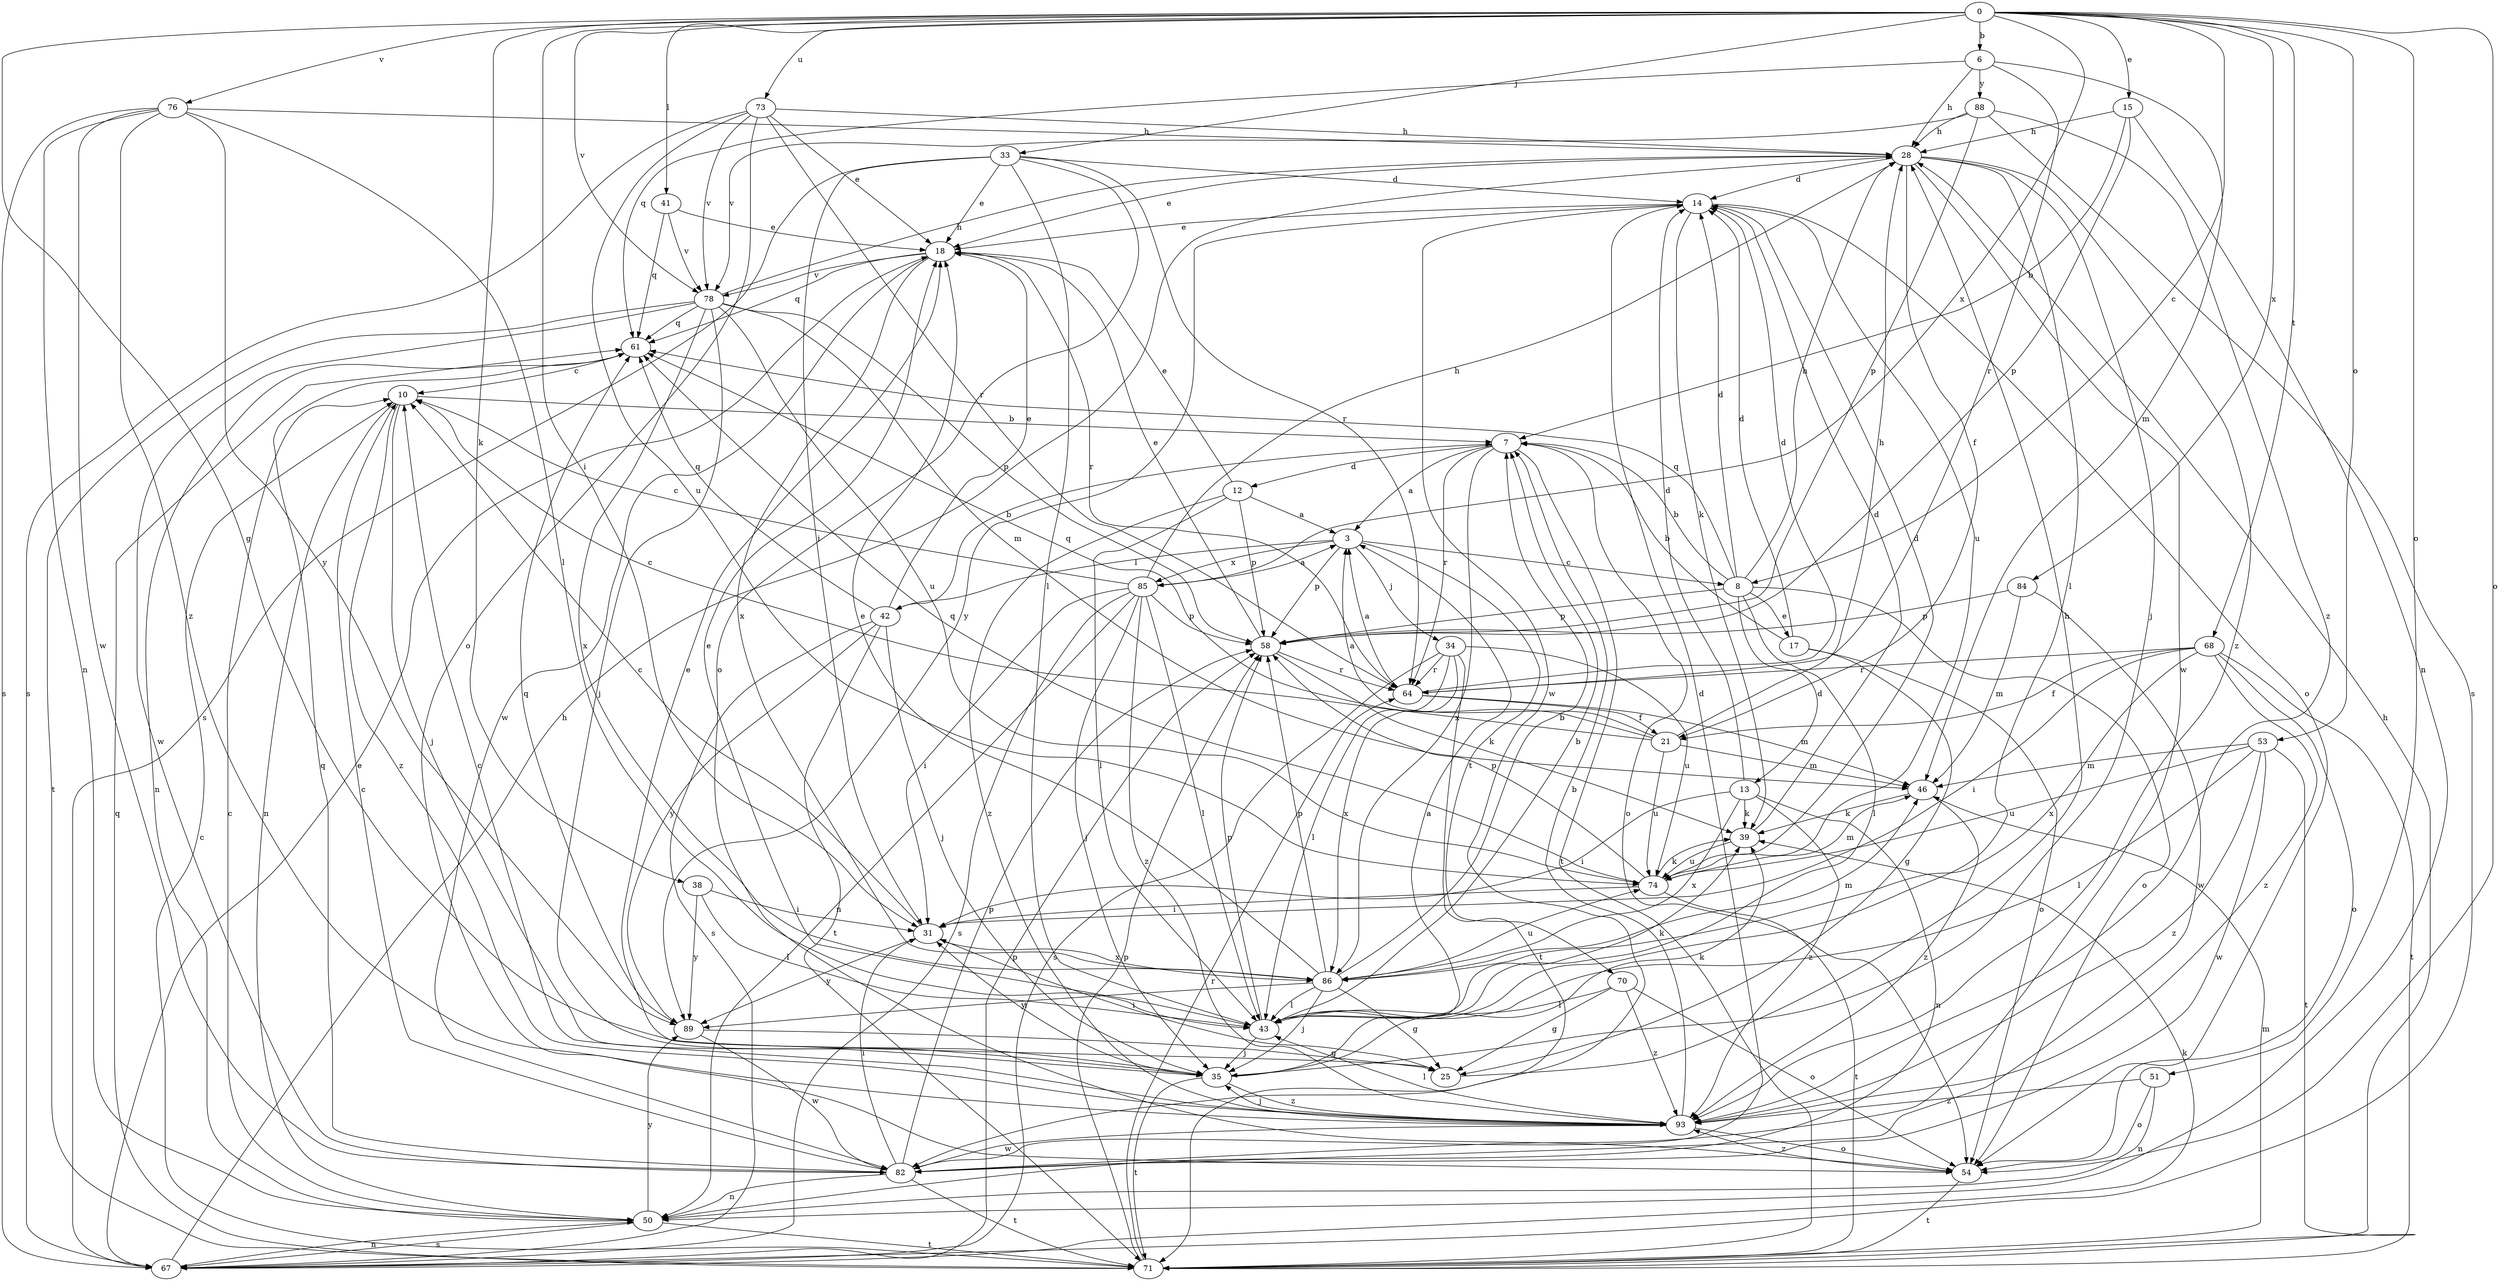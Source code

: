 strict digraph  {
0;
3;
6;
7;
8;
10;
12;
13;
14;
15;
17;
18;
21;
25;
28;
31;
33;
34;
35;
38;
39;
41;
42;
43;
46;
50;
51;
53;
54;
58;
61;
64;
67;
68;
70;
71;
73;
74;
76;
78;
82;
84;
85;
86;
88;
89;
93;
0 -> 6  [label=b];
0 -> 8  [label=c];
0 -> 15  [label=e];
0 -> 25  [label=g];
0 -> 31  [label=i];
0 -> 33  [label=j];
0 -> 38  [label=k];
0 -> 41  [label=l];
0 -> 51  [label=o];
0 -> 53  [label=o];
0 -> 54  [label=o];
0 -> 68  [label=t];
0 -> 73  [label=u];
0 -> 76  [label=v];
0 -> 78  [label=v];
0 -> 84  [label=x];
0 -> 85  [label=x];
3 -> 8  [label=c];
3 -> 34  [label=j];
3 -> 42  [label=l];
3 -> 58  [label=p];
3 -> 70  [label=t];
3 -> 85  [label=x];
6 -> 28  [label=h];
6 -> 46  [label=m];
6 -> 61  [label=q];
6 -> 64  [label=r];
6 -> 88  [label=y];
7 -> 3  [label=a];
7 -> 12  [label=d];
7 -> 54  [label=o];
7 -> 64  [label=r];
7 -> 71  [label=t];
7 -> 86  [label=x];
8 -> 7  [label=b];
8 -> 13  [label=d];
8 -> 14  [label=d];
8 -> 17  [label=e];
8 -> 28  [label=h];
8 -> 43  [label=l];
8 -> 54  [label=o];
8 -> 58  [label=p];
8 -> 61  [label=q];
10 -> 7  [label=b];
10 -> 35  [label=j];
10 -> 50  [label=n];
10 -> 93  [label=z];
12 -> 3  [label=a];
12 -> 18  [label=e];
12 -> 43  [label=l];
12 -> 58  [label=p];
12 -> 93  [label=z];
13 -> 14  [label=d];
13 -> 31  [label=i];
13 -> 39  [label=k];
13 -> 50  [label=n];
13 -> 86  [label=x];
13 -> 93  [label=z];
14 -> 18  [label=e];
14 -> 39  [label=k];
14 -> 54  [label=o];
14 -> 74  [label=u];
14 -> 82  [label=w];
14 -> 89  [label=y];
15 -> 7  [label=b];
15 -> 28  [label=h];
15 -> 50  [label=n];
15 -> 58  [label=p];
17 -> 7  [label=b];
17 -> 14  [label=d];
17 -> 25  [label=g];
17 -> 54  [label=o];
18 -> 61  [label=q];
18 -> 64  [label=r];
18 -> 78  [label=v];
18 -> 82  [label=w];
18 -> 86  [label=x];
21 -> 3  [label=a];
21 -> 10  [label=c];
21 -> 28  [label=h];
21 -> 46  [label=m];
21 -> 61  [label=q];
21 -> 74  [label=u];
25 -> 28  [label=h];
25 -> 31  [label=i];
28 -> 14  [label=d];
28 -> 18  [label=e];
28 -> 21  [label=f];
28 -> 35  [label=j];
28 -> 43  [label=l];
28 -> 82  [label=w];
28 -> 93  [label=z];
31 -> 10  [label=c];
31 -> 86  [label=x];
31 -> 89  [label=y];
33 -> 14  [label=d];
33 -> 18  [label=e];
33 -> 31  [label=i];
33 -> 43  [label=l];
33 -> 54  [label=o];
33 -> 64  [label=r];
33 -> 67  [label=s];
34 -> 43  [label=l];
34 -> 64  [label=r];
34 -> 67  [label=s];
34 -> 71  [label=t];
34 -> 74  [label=u];
34 -> 86  [label=x];
35 -> 3  [label=a];
35 -> 18  [label=e];
35 -> 31  [label=i];
35 -> 39  [label=k];
35 -> 71  [label=t];
35 -> 93  [label=z];
38 -> 31  [label=i];
38 -> 43  [label=l];
38 -> 89  [label=y];
39 -> 14  [label=d];
39 -> 74  [label=u];
41 -> 18  [label=e];
41 -> 61  [label=q];
41 -> 78  [label=v];
42 -> 7  [label=b];
42 -> 18  [label=e];
42 -> 35  [label=j];
42 -> 61  [label=q];
42 -> 67  [label=s];
42 -> 71  [label=t];
42 -> 89  [label=y];
43 -> 7  [label=b];
43 -> 18  [label=e];
43 -> 35  [label=j];
43 -> 39  [label=k];
43 -> 58  [label=p];
46 -> 39  [label=k];
46 -> 93  [label=z];
50 -> 10  [label=c];
50 -> 67  [label=s];
50 -> 71  [label=t];
50 -> 89  [label=y];
51 -> 50  [label=n];
51 -> 54  [label=o];
51 -> 93  [label=z];
53 -> 43  [label=l];
53 -> 46  [label=m];
53 -> 71  [label=t];
53 -> 74  [label=u];
53 -> 82  [label=w];
53 -> 93  [label=z];
54 -> 71  [label=t];
54 -> 93  [label=z];
58 -> 18  [label=e];
58 -> 39  [label=k];
58 -> 64  [label=r];
61 -> 10  [label=c];
61 -> 50  [label=n];
64 -> 3  [label=a];
64 -> 14  [label=d];
64 -> 21  [label=f];
64 -> 46  [label=m];
67 -> 18  [label=e];
67 -> 28  [label=h];
67 -> 39  [label=k];
67 -> 50  [label=n];
67 -> 58  [label=p];
68 -> 21  [label=f];
68 -> 31  [label=i];
68 -> 54  [label=o];
68 -> 64  [label=r];
68 -> 71  [label=t];
68 -> 86  [label=x];
68 -> 93  [label=z];
70 -> 25  [label=g];
70 -> 43  [label=l];
70 -> 54  [label=o];
70 -> 93  [label=z];
71 -> 10  [label=c];
71 -> 28  [label=h];
71 -> 46  [label=m];
71 -> 58  [label=p];
71 -> 61  [label=q];
71 -> 64  [label=r];
73 -> 18  [label=e];
73 -> 28  [label=h];
73 -> 54  [label=o];
73 -> 64  [label=r];
73 -> 67  [label=s];
73 -> 74  [label=u];
73 -> 78  [label=v];
74 -> 14  [label=d];
74 -> 31  [label=i];
74 -> 39  [label=k];
74 -> 46  [label=m];
74 -> 58  [label=p];
74 -> 61  [label=q];
74 -> 71  [label=t];
76 -> 28  [label=h];
76 -> 43  [label=l];
76 -> 50  [label=n];
76 -> 67  [label=s];
76 -> 82  [label=w];
76 -> 89  [label=y];
76 -> 93  [label=z];
78 -> 28  [label=h];
78 -> 35  [label=j];
78 -> 46  [label=m];
78 -> 58  [label=p];
78 -> 61  [label=q];
78 -> 71  [label=t];
78 -> 74  [label=u];
78 -> 82  [label=w];
78 -> 86  [label=x];
82 -> 10  [label=c];
82 -> 14  [label=d];
82 -> 31  [label=i];
82 -> 50  [label=n];
82 -> 58  [label=p];
82 -> 61  [label=q];
82 -> 71  [label=t];
84 -> 46  [label=m];
84 -> 58  [label=p];
84 -> 82  [label=w];
85 -> 3  [label=a];
85 -> 10  [label=c];
85 -> 28  [label=h];
85 -> 31  [label=i];
85 -> 35  [label=j];
85 -> 43  [label=l];
85 -> 50  [label=n];
85 -> 58  [label=p];
85 -> 67  [label=s];
85 -> 93  [label=z];
86 -> 7  [label=b];
86 -> 18  [label=e];
86 -> 25  [label=g];
86 -> 35  [label=j];
86 -> 43  [label=l];
86 -> 46  [label=m];
86 -> 58  [label=p];
86 -> 74  [label=u];
86 -> 89  [label=y];
88 -> 28  [label=h];
88 -> 58  [label=p];
88 -> 67  [label=s];
88 -> 78  [label=v];
88 -> 93  [label=z];
89 -> 25  [label=g];
89 -> 61  [label=q];
89 -> 82  [label=w];
93 -> 7  [label=b];
93 -> 10  [label=c];
93 -> 35  [label=j];
93 -> 43  [label=l];
93 -> 54  [label=o];
93 -> 82  [label=w];
}
